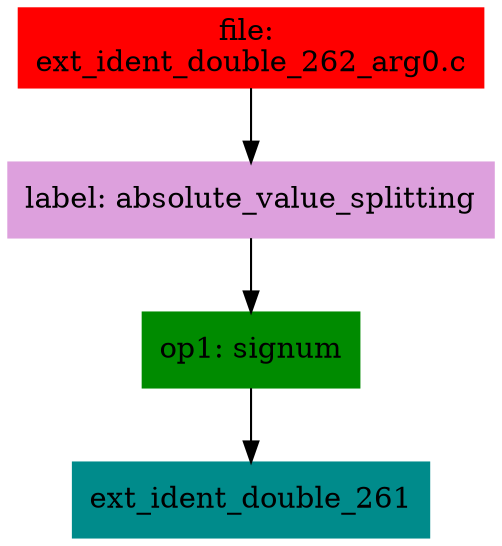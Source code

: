 digraph G {
node [shape=box]

0 [label="file: 
ext_ident_double_262_arg0.c",color=red, style=filled]
1 [label="label: absolute_value_splitting",color=plum, style=filled]
0 -> 1
2 [label="op1: signum",color=green4, style=filled]
1 -> 2
3 [label="ext_ident_double_261",color=cyan4, style=filled]
2 -> 3


}

